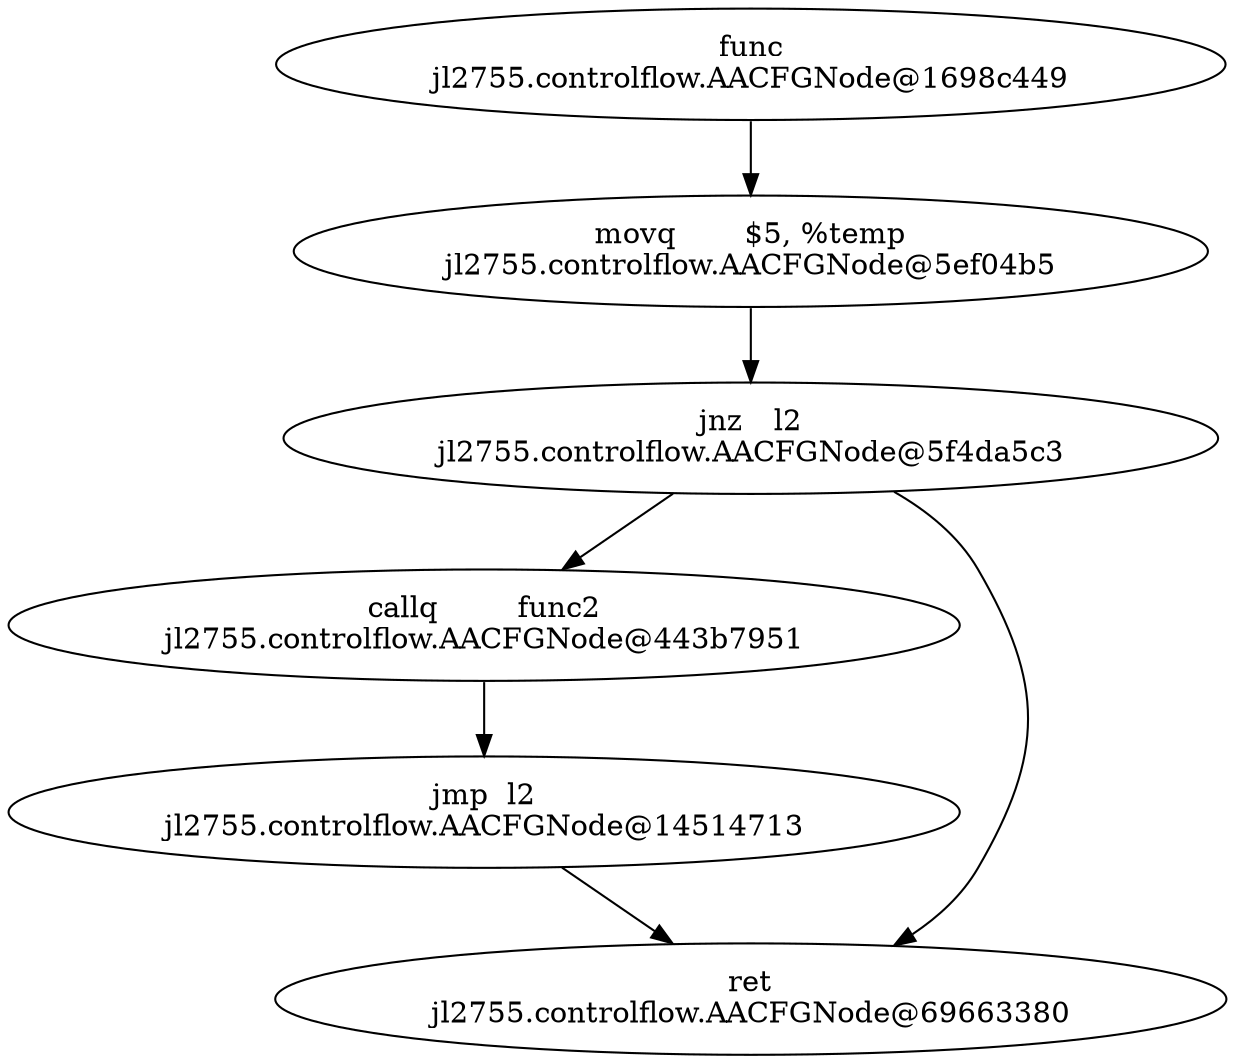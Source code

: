 digraph {
{	rankdir=LR
	node[shape=box]
}	"func
jl2755.controlflow.AACFGNode@1698c449" -> {"movq	$5, %temp
jl2755.controlflow.AACFGNode@5ef04b5"}
	"movq	$5, %temp
jl2755.controlflow.AACFGNode@5ef04b5" -> {"jnz	l2
jl2755.controlflow.AACFGNode@5f4da5c3"}
	"jnz	l2
jl2755.controlflow.AACFGNode@5f4da5c3" -> {"callq	func2
jl2755.controlflow.AACFGNode@443b7951", "ret
jl2755.controlflow.AACFGNode@69663380"}
	"callq	func2
jl2755.controlflow.AACFGNode@443b7951" -> {"jmp	l2
jl2755.controlflow.AACFGNode@14514713"}
	"jmp	l2
jl2755.controlflow.AACFGNode@14514713" -> {"ret
jl2755.controlflow.AACFGNode@69663380"}
	"ret
jl2755.controlflow.AACFGNode@69663380" -> {}
}